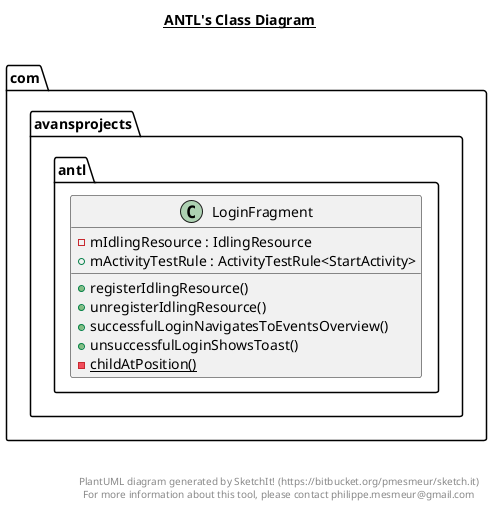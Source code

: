 @startuml

title __ANTL's Class Diagram__\n

  package com.avansprojects.antl {
    class LoginFragment {
        - mIdlingResource : IdlingResource
        + mActivityTestRule : ActivityTestRule<StartActivity>
        + registerIdlingResource()
        + unregisterIdlingResource()
        + successfulLoginNavigatesToEventsOverview()
        + unsuccessfulLoginShowsToast()
        {static} - childAtPosition()
    }
  }
  



right footer


PlantUML diagram generated by SketchIt! (https://bitbucket.org/pmesmeur/sketch.it)
For more information about this tool, please contact philippe.mesmeur@gmail.com
endfooter

@enduml
